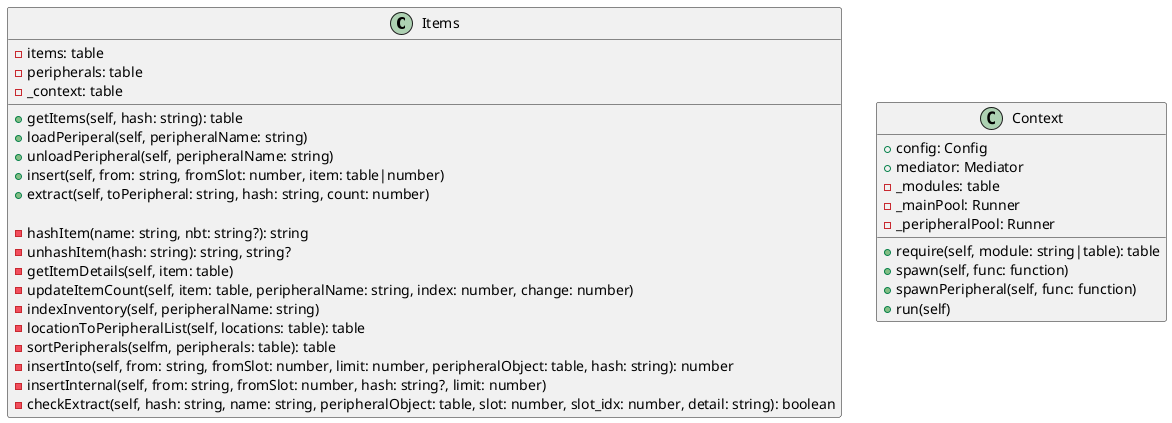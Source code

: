 @startuml server_class_diagram

class Items {
    - items: table
    - peripherals: table
    - _context: table
    
    + getItems(self, hash: string): table
    + loadPeriperal(self, peripheralName: string)
    + unloadPeripheral(self, peripheralName: string)
    + insert(self, from: string, fromSlot: number, item: table|number)
    + extract(self, toPeripheral: string, hash: string, count: number)

    - hashItem(name: string, nbt: string?): string
    - unhashItem(hash: string): string, string?
    - getItemDetails(self, item: table)
    - updateItemCount(self, item: table, peripheralName: string, index: number, change: number)
    - indexInventory(self, peripheralName: string)
    - locationToPeripheralList(self, locations: table): table
    - sortPeripherals(selfm, peripherals: table): table
    - insertInto(self, from: string, fromSlot: number, limit: number, peripheralObject: table, hash: string): number
    - insertInternal(self, from: string, fromSlot: number, hash: string?, limit: number)
    - checkExtract(self, hash: string, name: string, peripheralObject: table, slot: number, slot_idx: number, detail: string): boolean
}

class Context {
    + config: Config
    + mediator: Mediator
    - _modules: table
    - _mainPool: Runner
    - _peripheralPool: Runner

    + require(self, module: string|table): table
    + spawn(self, func: function)
    + spawnPeripheral(self, func: function)
    + run(self)
}

@enduml